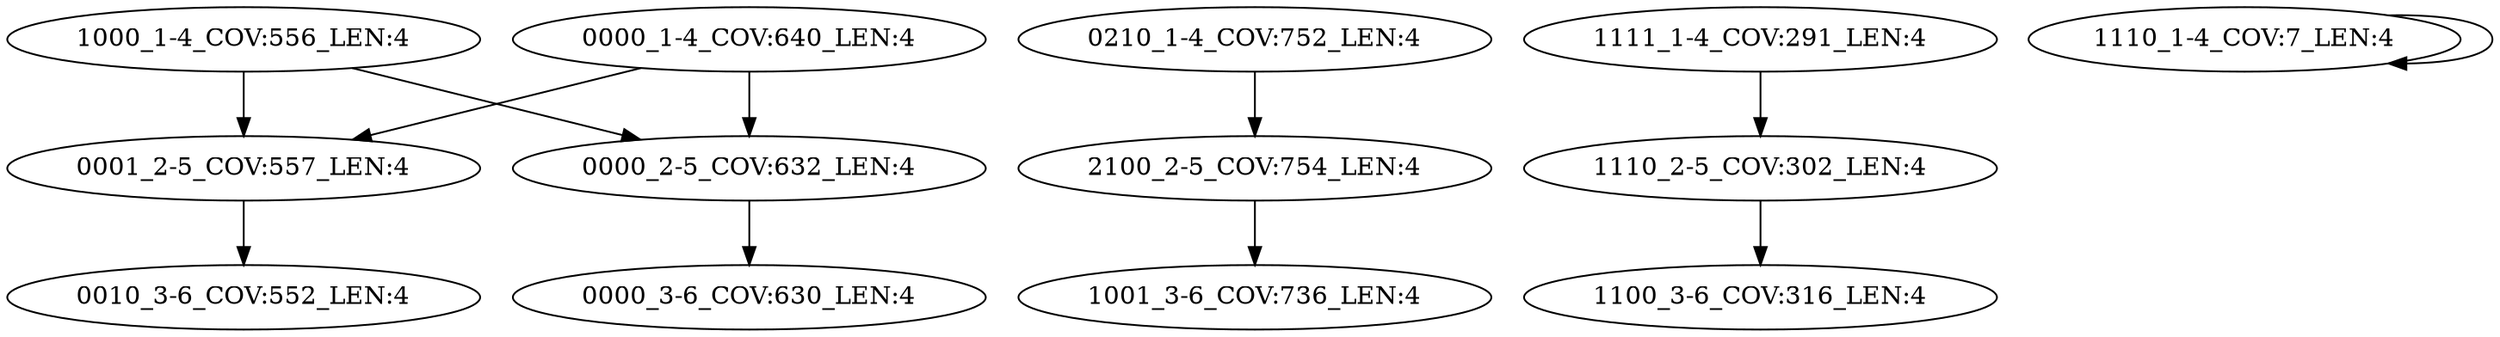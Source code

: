 digraph G {
    "1000_1-4_COV:556_LEN:4" -> "0001_2-5_COV:557_LEN:4";
    "1000_1-4_COV:556_LEN:4" -> "0000_2-5_COV:632_LEN:4";
    "0210_1-4_COV:752_LEN:4" -> "2100_2-5_COV:754_LEN:4";
    "1111_1-4_COV:291_LEN:4" -> "1110_2-5_COV:302_LEN:4";
    "0001_2-5_COV:557_LEN:4" -> "0010_3-6_COV:552_LEN:4";
    "0000_2-5_COV:632_LEN:4" -> "0000_3-6_COV:630_LEN:4";
    "0000_1-4_COV:640_LEN:4" -> "0001_2-5_COV:557_LEN:4";
    "0000_1-4_COV:640_LEN:4" -> "0000_2-5_COV:632_LEN:4";
    "2100_2-5_COV:754_LEN:4" -> "1001_3-6_COV:736_LEN:4";
    "1110_1-4_COV:7_LEN:4" -> "1110_1-4_COV:7_LEN:4";
    "1110_2-5_COV:302_LEN:4" -> "1100_3-6_COV:316_LEN:4";
}
